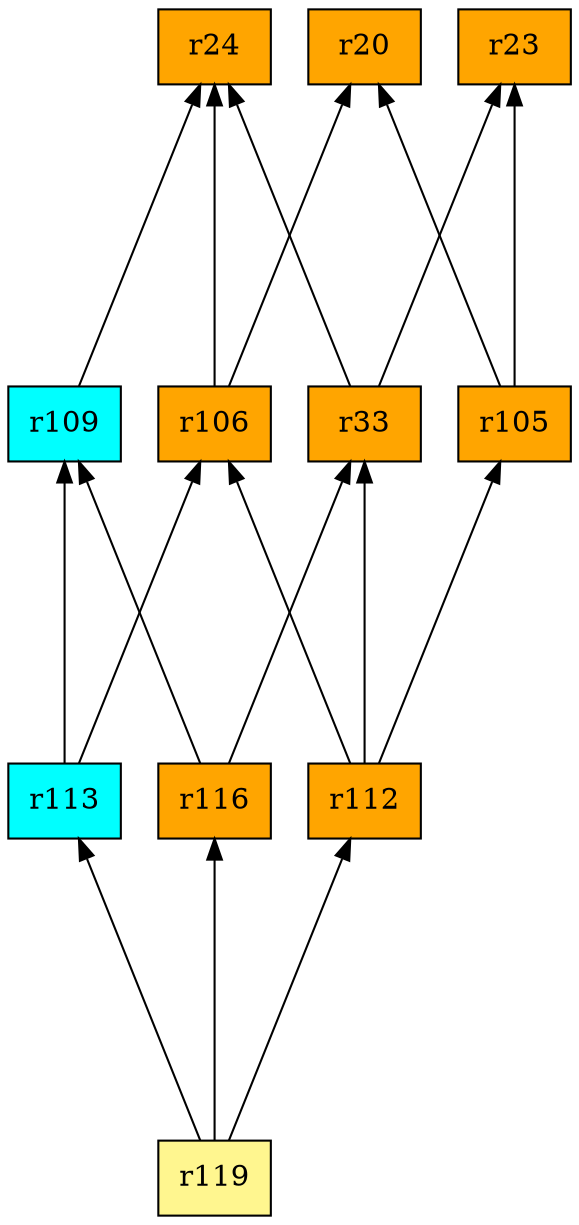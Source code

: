 digraph G {
rankdir=BT;ranksep="2.0";
"r116" [shape=record,fillcolor=orange,style=filled,label="{r116}"];
"r106" [shape=record,fillcolor=orange,style=filled,label="{r106}"];
"r24" [shape=record,fillcolor=orange,style=filled,label="{r24}"];
"r105" [shape=record,fillcolor=orange,style=filled,label="{r105}"];
"r23" [shape=record,fillcolor=orange,style=filled,label="{r23}"];
"r33" [shape=record,fillcolor=orange,style=filled,label="{r33}"];
"r20" [shape=record,fillcolor=orange,style=filled,label="{r20}"];
"r113" [shape=record,fillcolor=cyan,style=filled,label="{r113}"];
"r119" [shape=record,fillcolor=khaki1,style=filled,label="{r119}"];
"r109" [shape=record,fillcolor=cyan,style=filled,label="{r109}"];
"r112" [shape=record,fillcolor=orange,style=filled,label="{r112}"];
"r116" -> "r109"
"r116" -> "r33"
"r106" -> "r20"
"r106" -> "r24"
"r105" -> "r20"
"r105" -> "r23"
"r33" -> "r24"
"r33" -> "r23"
"r113" -> "r106"
"r113" -> "r109"
"r119" -> "r116"
"r119" -> "r113"
"r119" -> "r112"
"r109" -> "r24"
"r112" -> "r106"
"r112" -> "r105"
"r112" -> "r33"
}